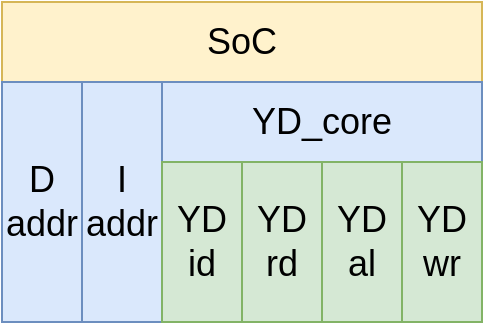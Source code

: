 <mxfile version="15.8.9" type="device"><diagram id="CNllI3WfqNrMMXrTdgDm" name="第 1 页"><mxGraphModel dx="1038" dy="579" grid="1" gridSize="10" guides="1" tooltips="1" connect="1" arrows="1" fold="1" page="1" pageScale="1" pageWidth="1169" pageHeight="1654" math="0" shadow="0"><root><mxCell id="0"/><mxCell id="1" parent="0"/><mxCell id="BkogkHELhTFBEJUGGwru-1" value="SoC" style="rounded=0;whiteSpace=wrap;html=1;fontSize=18;fillColor=#fff2cc;strokeColor=#d6b656;" vertex="1" parent="1"><mxGeometry x="200" y="120" width="240" height="40" as="geometry"/></mxCell><mxCell id="BkogkHELhTFBEJUGGwru-2" value="D&lt;br&gt;addr" style="rounded=0;whiteSpace=wrap;html=1;fontSize=18;fillColor=#dae8fc;strokeColor=#6c8ebf;" vertex="1" parent="1"><mxGeometry x="200" y="160" width="40" height="120" as="geometry"/></mxCell><mxCell id="BkogkHELhTFBEJUGGwru-3" value="I&lt;br&gt;addr" style="rounded=0;whiteSpace=wrap;html=1;fontSize=18;fillColor=#dae8fc;strokeColor=#6c8ebf;" vertex="1" parent="1"><mxGeometry x="240" y="160" width="40" height="120" as="geometry"/></mxCell><mxCell id="BkogkHELhTFBEJUGGwru-4" value="YD_core" style="rounded=0;whiteSpace=wrap;html=1;fontSize=18;fillColor=#dae8fc;strokeColor=#6c8ebf;" vertex="1" parent="1"><mxGeometry x="280" y="160" width="160" height="40" as="geometry"/></mxCell><mxCell id="BkogkHELhTFBEJUGGwru-5" value="YD&lt;br&gt;rd" style="rounded=0;whiteSpace=wrap;html=1;fontSize=18;fillColor=#d5e8d4;strokeColor=#82b366;" vertex="1" parent="1"><mxGeometry x="320" y="200" width="40" height="80" as="geometry"/></mxCell><mxCell id="BkogkHELhTFBEJUGGwru-6" value="YD&lt;br&gt;id" style="rounded=0;whiteSpace=wrap;html=1;fontSize=18;fillColor=#d5e8d4;strokeColor=#82b366;" vertex="1" parent="1"><mxGeometry x="280" y="200" width="40" height="80" as="geometry"/></mxCell><mxCell id="BkogkHELhTFBEJUGGwru-7" value="YD&lt;br&gt;al" style="rounded=0;whiteSpace=wrap;html=1;fontSize=18;fillColor=#d5e8d4;strokeColor=#82b366;" vertex="1" parent="1"><mxGeometry x="360" y="200" width="40" height="80" as="geometry"/></mxCell><mxCell id="BkogkHELhTFBEJUGGwru-8" value="YD&lt;br&gt;wr" style="rounded=0;whiteSpace=wrap;html=1;fontSize=18;fillColor=#d5e8d4;strokeColor=#82b366;" vertex="1" parent="1"><mxGeometry x="400" y="200" width="40" height="80" as="geometry"/></mxCell></root></mxGraphModel></diagram></mxfile>